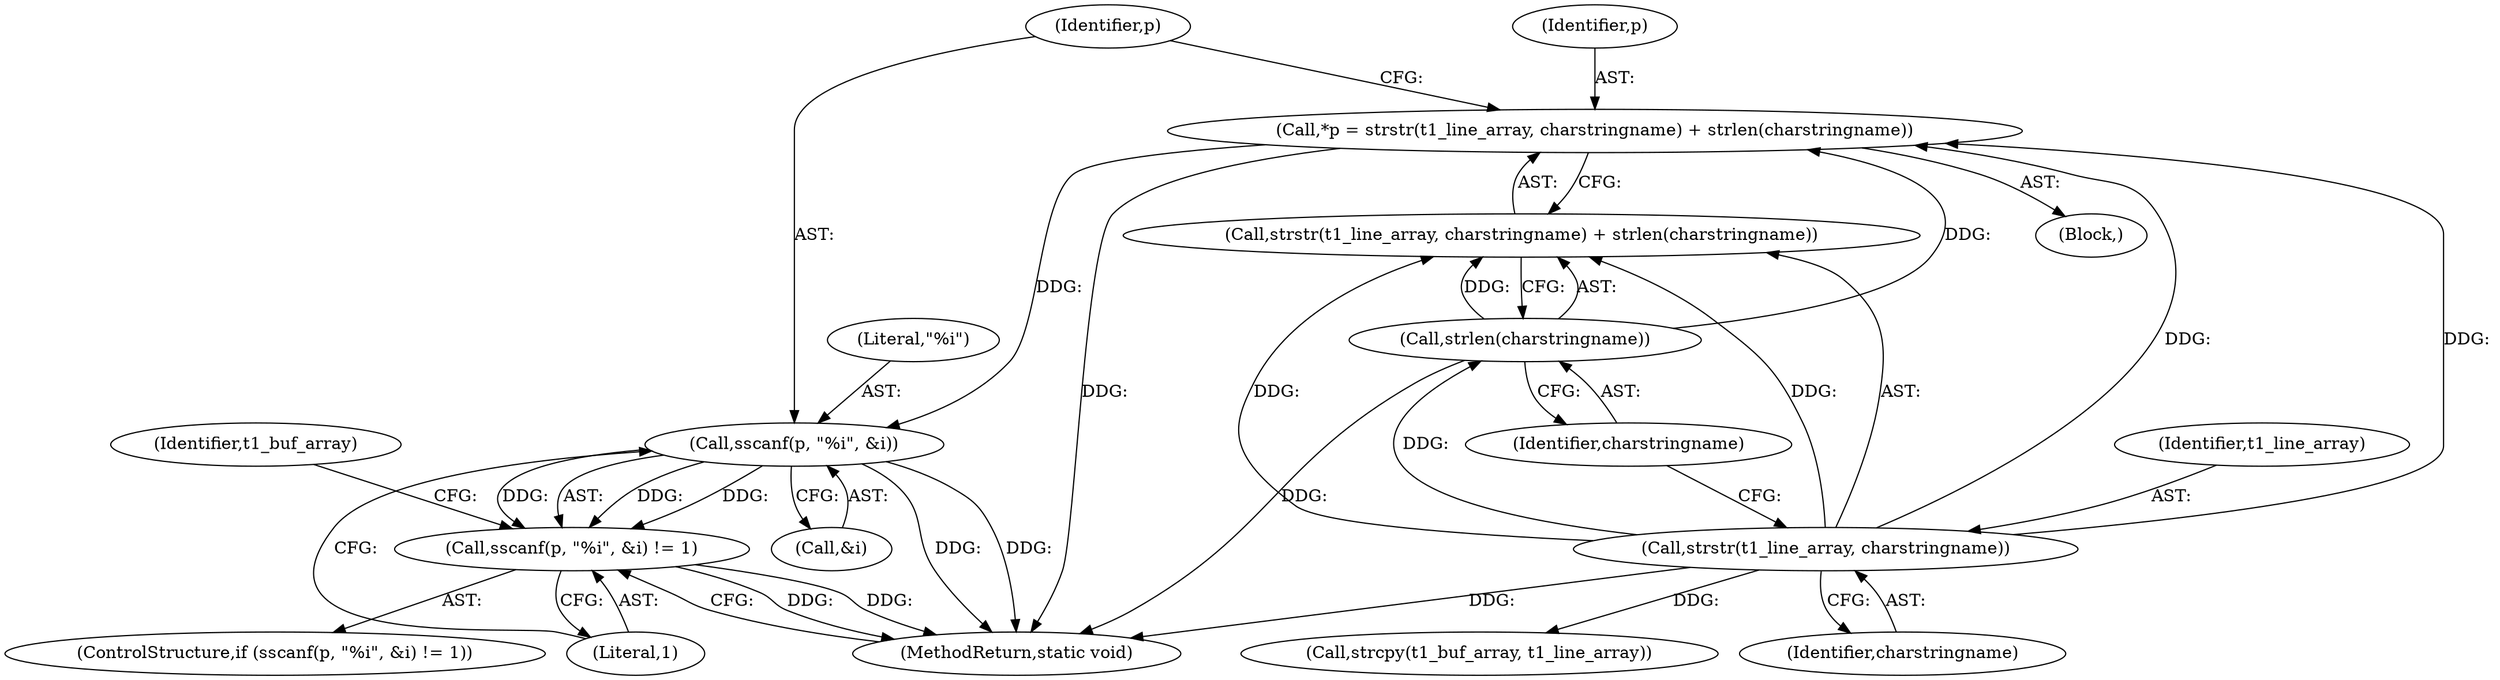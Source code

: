 digraph "0_texlive-source_6ed0077520e2b0da1fd060c7f88db7b2e6068e4c@API" {
"1000118" [label="(Call,sscanf(p, \"%i\", &i))"];
"1000107" [label="(Call,*p = strstr(t1_line_array, charstringname) + strlen(charstringname))"];
"1000110" [label="(Call,strstr(t1_line_array, charstringname))"];
"1000113" [label="(Call,strlen(charstringname))"];
"1000117" [label="(Call,sscanf(p, \"%i\", &i) != 1)"];
"1000117" [label="(Call,sscanf(p, \"%i\", &i) != 1)"];
"1000107" [label="(Call,*p = strstr(t1_line_array, charstringname) + strlen(charstringname))"];
"1000109" [label="(Call,strstr(t1_line_array, charstringname) + strlen(charstringname))"];
"1000111" [label="(Identifier,t1_line_array)"];
"1000114" [label="(Identifier,charstringname)"];
"1000125" [label="(Call,strcpy(t1_buf_array, t1_line_array))"];
"1000110" [label="(Call,strstr(t1_line_array, charstringname))"];
"1000105" [label="(Block,)"];
"1000113" [label="(Call,strlen(charstringname))"];
"1000120" [label="(Literal,\"%i\")"];
"1000112" [label="(Identifier,charstringname)"];
"1000163" [label="(MethodReturn,static void)"];
"1000126" [label="(Identifier,t1_buf_array)"];
"1000119" [label="(Identifier,p)"];
"1000118" [label="(Call,sscanf(p, \"%i\", &i))"];
"1000121" [label="(Call,&i)"];
"1000108" [label="(Identifier,p)"];
"1000116" [label="(ControlStructure,if (sscanf(p, \"%i\", &i) != 1))"];
"1000123" [label="(Literal,1)"];
"1000118" -> "1000117"  [label="AST: "];
"1000118" -> "1000121"  [label="CFG: "];
"1000119" -> "1000118"  [label="AST: "];
"1000120" -> "1000118"  [label="AST: "];
"1000121" -> "1000118"  [label="AST: "];
"1000123" -> "1000118"  [label="CFG: "];
"1000118" -> "1000163"  [label="DDG: "];
"1000118" -> "1000163"  [label="DDG: "];
"1000118" -> "1000117"  [label="DDG: "];
"1000118" -> "1000117"  [label="DDG: "];
"1000118" -> "1000117"  [label="DDG: "];
"1000107" -> "1000118"  [label="DDG: "];
"1000107" -> "1000105"  [label="AST: "];
"1000107" -> "1000109"  [label="CFG: "];
"1000108" -> "1000107"  [label="AST: "];
"1000109" -> "1000107"  [label="AST: "];
"1000119" -> "1000107"  [label="CFG: "];
"1000107" -> "1000163"  [label="DDG: "];
"1000110" -> "1000107"  [label="DDG: "];
"1000110" -> "1000107"  [label="DDG: "];
"1000113" -> "1000107"  [label="DDG: "];
"1000110" -> "1000109"  [label="AST: "];
"1000110" -> "1000112"  [label="CFG: "];
"1000111" -> "1000110"  [label="AST: "];
"1000112" -> "1000110"  [label="AST: "];
"1000114" -> "1000110"  [label="CFG: "];
"1000110" -> "1000163"  [label="DDG: "];
"1000110" -> "1000109"  [label="DDG: "];
"1000110" -> "1000109"  [label="DDG: "];
"1000110" -> "1000113"  [label="DDG: "];
"1000110" -> "1000125"  [label="DDG: "];
"1000113" -> "1000109"  [label="AST: "];
"1000113" -> "1000114"  [label="CFG: "];
"1000114" -> "1000113"  [label="AST: "];
"1000109" -> "1000113"  [label="CFG: "];
"1000113" -> "1000163"  [label="DDG: "];
"1000113" -> "1000109"  [label="DDG: "];
"1000117" -> "1000116"  [label="AST: "];
"1000117" -> "1000123"  [label="CFG: "];
"1000123" -> "1000117"  [label="AST: "];
"1000126" -> "1000117"  [label="CFG: "];
"1000163" -> "1000117"  [label="CFG: "];
"1000117" -> "1000163"  [label="DDG: "];
"1000117" -> "1000163"  [label="DDG: "];
}
